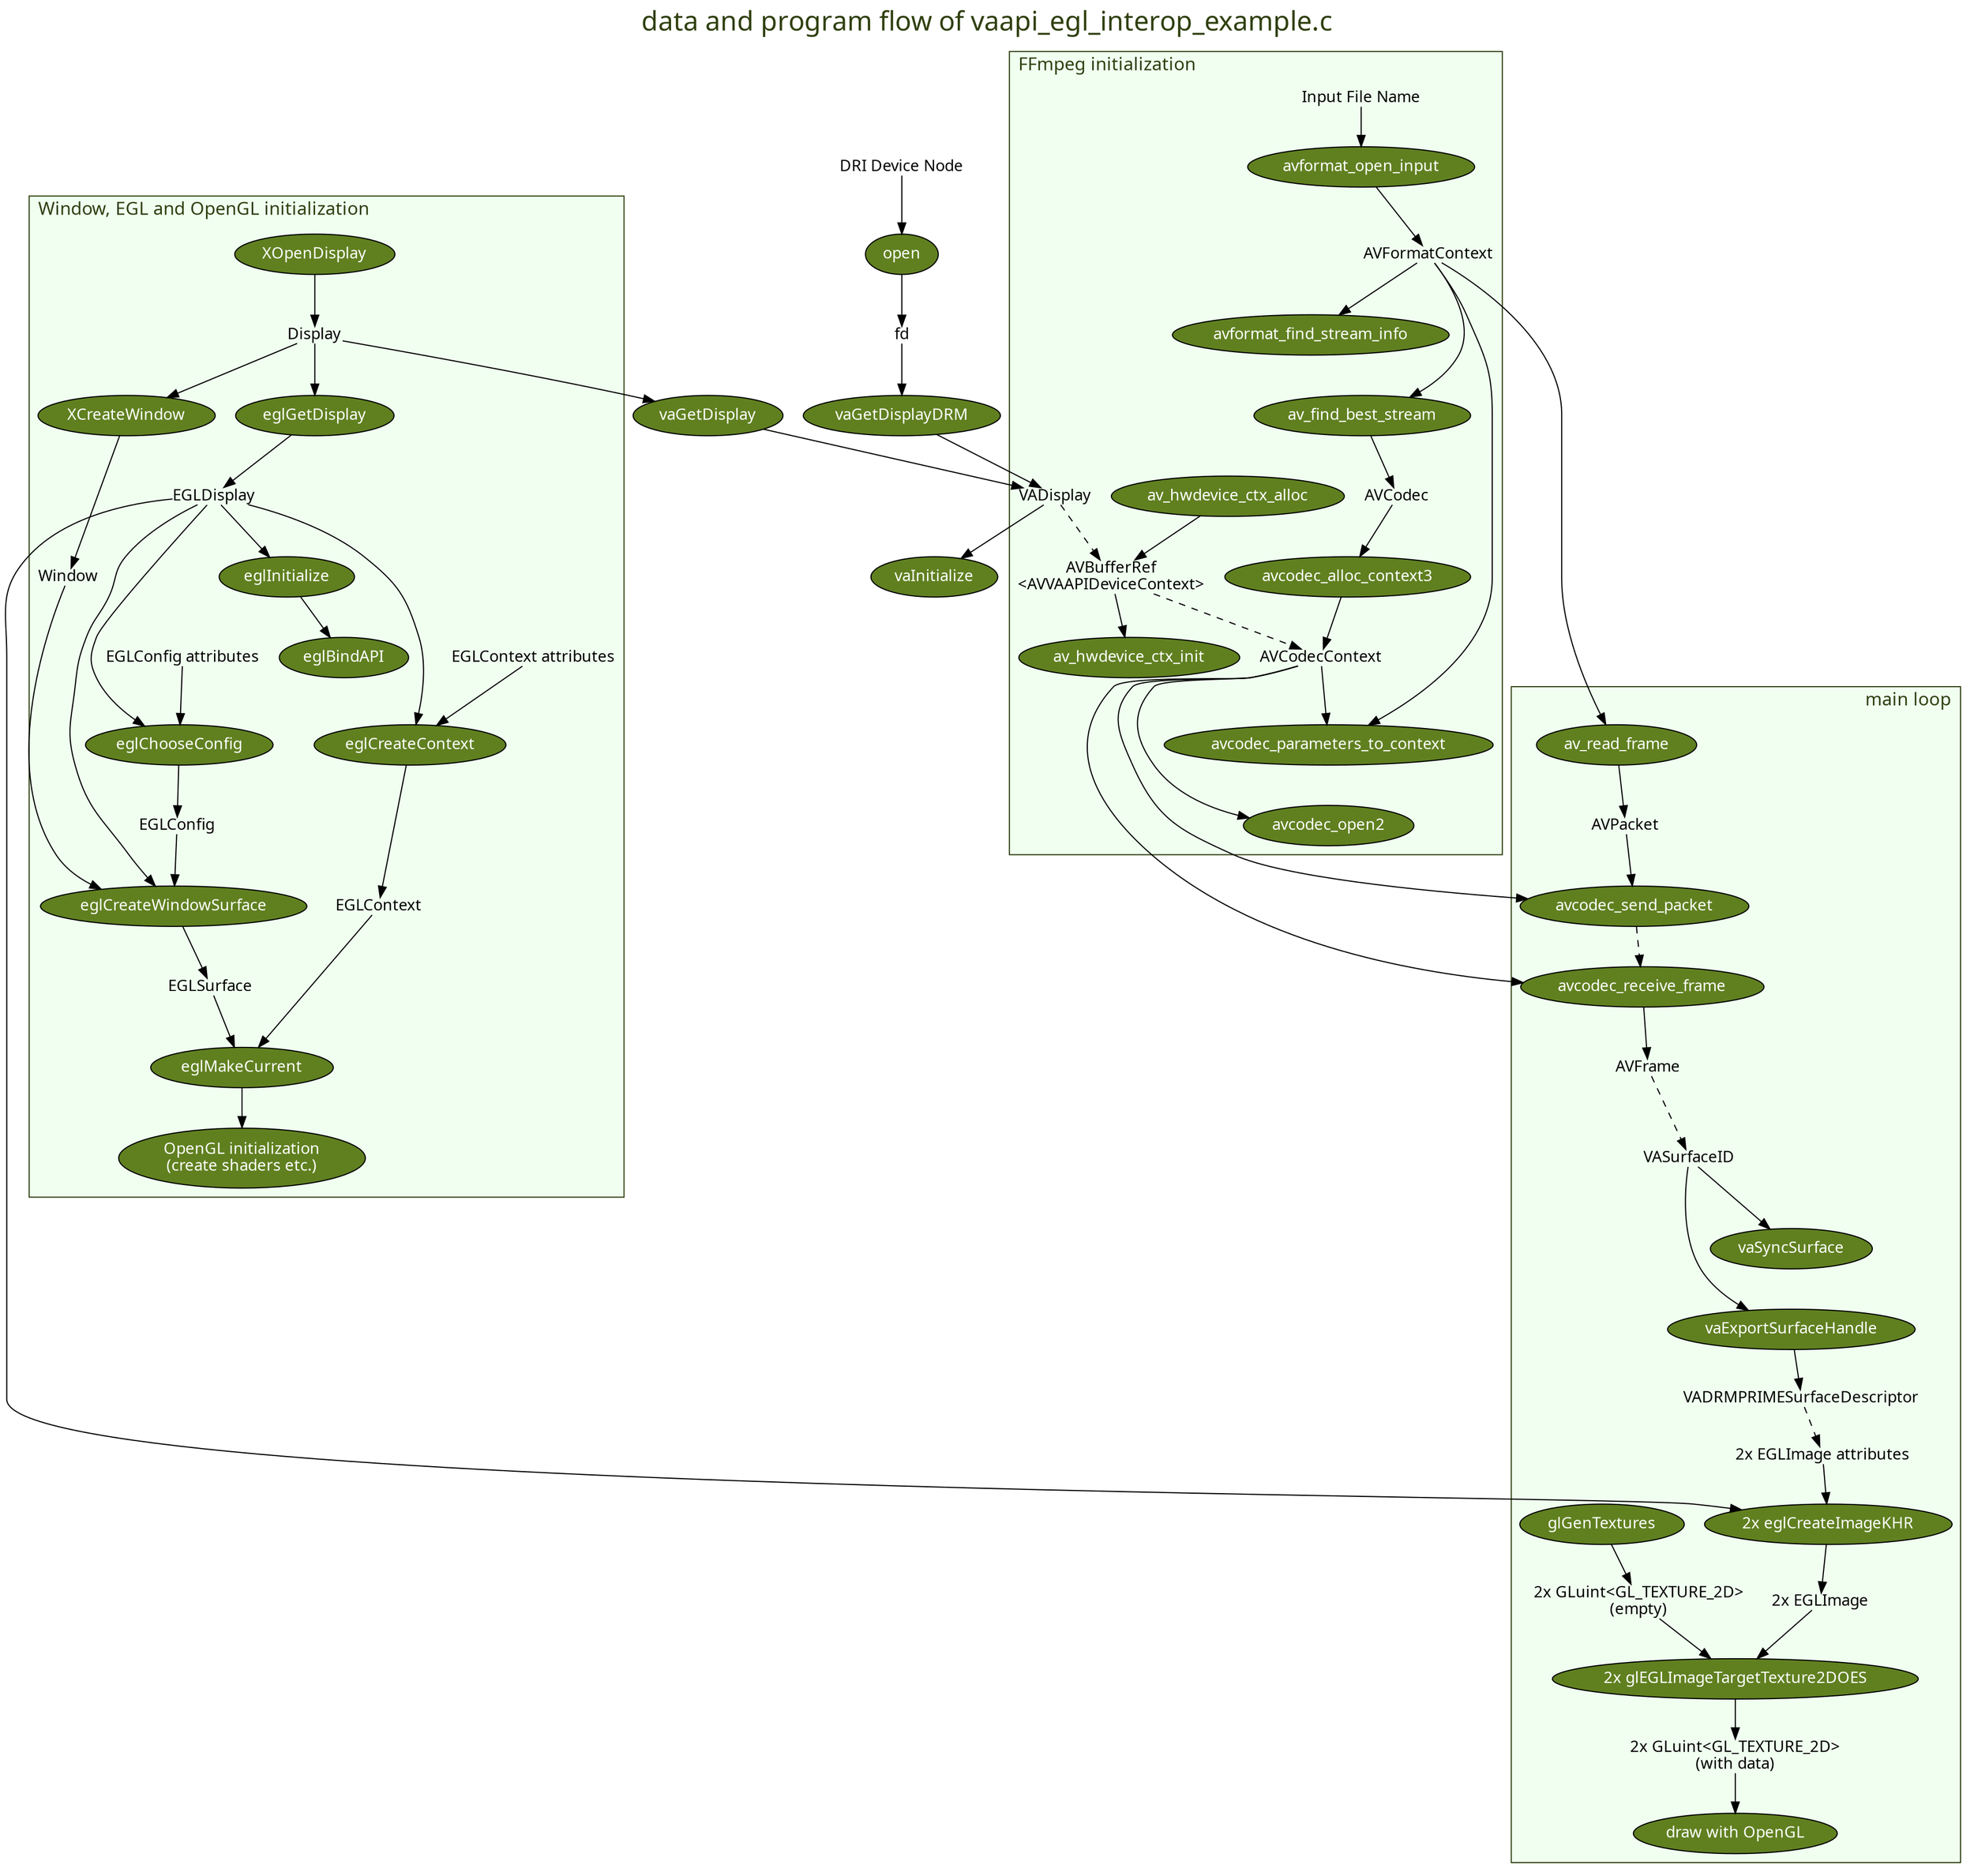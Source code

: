 # GraphViz graph detailing all the calls that need to be made to decode
# hardware-accelerated video

digraph VAAPI_EGL_Interop {
    graph [fontname="Noto Sans", fontcolor="#304010", pencolor="#304010"]
    node [fontname="Noto Sans"]
    labelloc=top; fontsize=24;
    label = "data and program flow of vaapi_egl_interop_example.c"

    # functions
    node [shape=oval, style=filled, fillcolor="#608020", fontcolor=white]
    open
    XOpenDisplay
    vaGetDisplay
    vaGetDisplayDRM
    vaInitialize
    avformat_open_input
    avformat_find_stream_info
    av_find_best_stream
    avcodec_alloc_context3
    avcodec_parameters_to_context  # omitted, makes the graph too complex
    av_hwdevice_ctx_alloc
    av_hwdevice_ctx_init
    avcodec_open2
    XCreateWindow
    eglGetDisplay
    eglInitialize
    eglBindAPI
    eglChooseConfig
    eglCreateWindowSurface
    eglCreateContext
    eglMakeCurrent
    av_read_frame
    avcodec_send_packet
    avcodec_receive_frame
    glGenTextures
    vaExportSurfaceHandle
    vaSyncSurface
    eglCreateImageKHR [label="2x eglCreateImageKHR"]
    glEGLImageTargetTexture2DOES [label="2x glEGLImageTargetTexture2DOES"]
    gl_init [label="OpenGL initialization\n(create shaders etc.)"]
    glDrawArrays [label="draw with OpenGL"]

    # data types
    node [shape=plain, style="", fontcolor=""]
    devnode [label="DRI Device Node"]
    fd
    Display
    VADisplay
    EGLDisplay
    filename [label="Input File Name"]
    AVFormatContext
    AVCodec
    AVCodecContext
    AVVAAPIDeviceContext [label="AVBufferRef\n<AVVAAPIDeviceContext>"]
    Window
    EGLSurface
    EGLContext
    EGLConfig
    egl_visual_attr [label="EGLConfig attributes"]
    egl_context_attr [label="EGLContext attributes"]
    gl_texture_1 [label="2x GLuint<GL_TEXTURE_2D>\n(empty)"]
    AVPacket
    AVFrame
    VASurfaceID
    VADRMPRIMESurfaceDescriptor
    egl_image_attr [label="2x EGLImage attributes"]
    EGLImage [label="2x EGLImage"]
    gl_texture_2 [label="2x GLuint<GL_TEXTURE_2D>\n(with data)"]

    # connections
    devnode -> open -> fd -> vaGetDisplayDRM -> VADisplay
    Display -> vaGetDisplay -> VADisplay
    VADisplay -> vaInitialize
    subgraph cluster_ffmpeg_init {
        style=filled; bgcolor="#f0fff0"; fontsize=16; labeljust=l;
        label = "FFmpeg initialization"
        filename -> avformat_open_input -> AVFormatContext
        avformat_open_input -> avformat_find_stream_info [style=invis]
        AVFormatContext -> avformat_find_stream_info
        avformat_find_stream_info -> av_find_best_stream [style=invis]
        AVFormatContext -> av_find_best_stream -> AVCodec
        AVCodec -> avcodec_alloc_context3 -> AVCodecContext
        AVCodecContext, AVFormatContext -> avcodec_parameters_to_context
        av_hwdevice_ctx_alloc -> AVVAAPIDeviceContext
        VADisplay -> AVVAAPIDeviceContext [style=dashed]
        AVVAAPIDeviceContext -> av_hwdevice_ctx_init
        AVVAAPIDeviceContext -> AVCodecContext [style=dashed]
        AVCodecContext -> avcodec_open2
        avcodec_parameters_to_context -> avcodec_open2 [style=invis]
    }
    subgraph cluster_egl_init {
        XOpenDisplay -> Display
        style=filled; bgcolor="#f0fff0"; fontsize=16; labeljust=l;
        label = "Window, EGL and OpenGL initialization"
        Display -> XCreateWindow -> Window
        Display -> eglGetDisplay -> EGLDisplay
        EGLDisplay -> eglInitialize -> eglBindAPI
        eglBindAPI -> eglChooseConfig [style=invis]
        EGLDisplay, egl_visual_attr -> eglChooseConfig -> EGLConfig
        EGLDisplay, EGLConfig, Window -> eglCreateWindowSurface -> EGLSurface
        eglBindAPI -> eglCreateContext [style=invis]
        EGLDisplay, egl_context_attr -> eglCreateContext -> EGLContext
        EGLContext, EGLSurface -> eglMakeCurrent
        eglMakeCurrent -> gl_init
    }
    subgraph cluster_main_loop {
        style=filled; bgcolor="#f0fff0"; fontsize=16; labeljust=r;
        label = "main loop"
        avcodec_open2 -> avcodec_send_packet [style=invis]
        AVFormatContext -> av_read_frame -> AVPacket
        AVPacket, AVCodecContext -> avcodec_send_packet
        avcodec_send_packet -> avcodec_receive_frame [style=dashed]
        AVCodecContext -> avcodec_receive_frame -> AVFrame
        AVFrame -> VASurfaceID [style=dashed]
        VASurfaceID -> vaSyncSurface
        vaSyncSurface -> vaExportSurfaceHandle [style=invis]
        VASurfaceID -> vaExportSurfaceHandle -> VADRMPRIMESurfaceDescriptor
        VADRMPRIMESurfaceDescriptor -> egl_image_attr [style=dashed]
        egl_image_attr, EGLDisplay -> eglCreateImageKHR -> EGLImage
        glGenTextures -> gl_texture_1
        gl_texture_1, EGLImage -> glEGLImageTargetTexture2DOES -> gl_texture_2
        gl_texture_2 -> glDrawArrays
    }
}